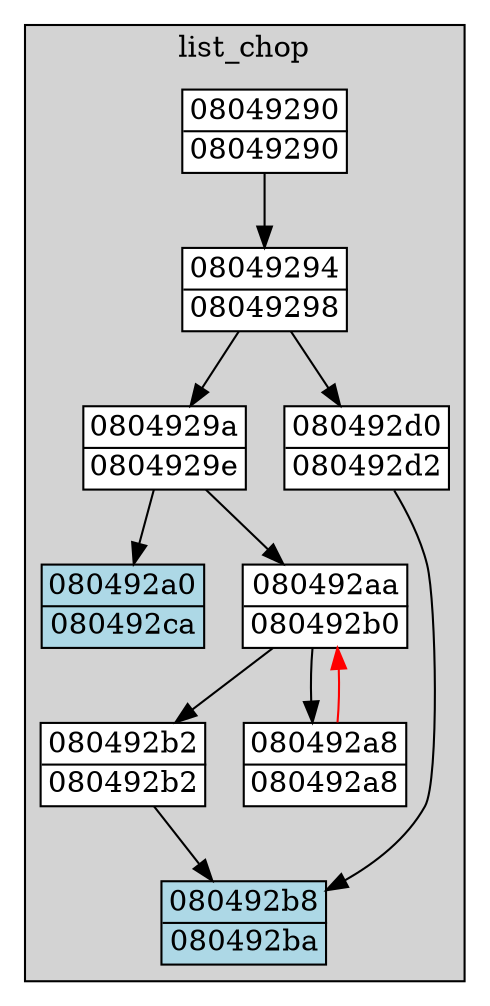 digraph G {
node[fillcolor=white style="filled,solid" shape=none margin=0];
"080492b2" -> "080492b8";
"08049294" -> "0804929a";
"08049294" -> "080492d0";
"0804929a" -> "080492a0";
"0804929a" -> "080492aa";
"08049290" -> "08049294";
"080492aa" -> "080492a8";
"080492aa" -> "080492b2";
"080492d0" -> "080492b8";
"080492a8" -> "080492aa" [color=red constraint=false];
subgraph "cluster_list_chop" {
  style="filled,solid";
  color=black;
  fillcolor=lightgrey;
  label="list_chop";"080492d0" [label=<<TABLE BORDER="1" CELLBORDER="0" CELLSPACING="0"><TR><TD>080492d0</TD></TR><HR/><TR><TD>080492d2</TD></TR></TABLE>>];
  "080492b8" [label=<<TABLE BORDER="1" CELLBORDER="0" CELLSPACING="0"><TR><TD>080492b8</TD></TR><HR/><TR><TD>080492ba</TD></TR></TABLE>> fillcolor=lightblue];
  "080492b2" [label=<<TABLE BORDER="1" CELLBORDER="0" CELLSPACING="0"><TR><TD>080492b2</TD></TR><HR/><TR><TD>080492b2</TD></TR></TABLE>>];
  "080492a8" [label=<<TABLE BORDER="1" CELLBORDER="0" CELLSPACING="0"><TR><TD>080492a8</TD></TR><HR/><TR><TD>080492a8</TD></TR></TABLE>>];
  "080492aa" [label=<<TABLE BORDER="1" CELLBORDER="0" CELLSPACING="0"><TR><TD>080492aa</TD></TR><HR/><TR><TD>080492b0</TD></TR></TABLE>>];
  "080492a0" [label=<<TABLE BORDER="1" CELLBORDER="0" CELLSPACING="0"><TR><TD>080492a0</TD></TR><HR/><TR><TD>080492ca</TD></TR></TABLE>> fillcolor=lightblue];
  "0804929a" [label=<<TABLE BORDER="1" CELLBORDER="0" CELLSPACING="0"><TR><TD>0804929a</TD></TR><HR/><TR><TD>0804929e</TD></TR></TABLE>>];
  "08049294" [label=<<TABLE BORDER="1" CELLBORDER="0" CELLSPACING="0"><TR><TD>08049294</TD></TR><HR/><TR><TD>08049298</TD></TR></TABLE>>];
  "08049290" [label=<<TABLE BORDER="1" CELLBORDER="0" CELLSPACING="0"><TR><TD>08049290</TD></TR><HR/><TR><TD>08049290</TD></TR></TABLE>>];
  }

}